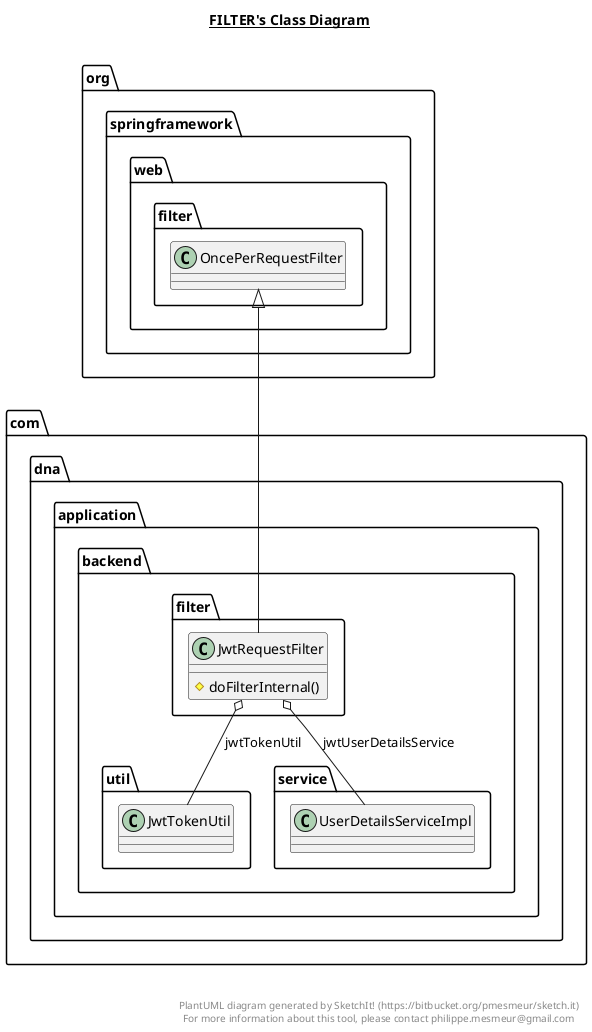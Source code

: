 @startuml

title __FILTER's Class Diagram__\n

  namespace com.dna.application.backend {
    namespace filter {
      class com.dna.application.backend.filter.JwtRequestFilter {
          # doFilterInternal()
      }
    }
  }
  

  com.dna.application.backend.filter.JwtRequestFilter -up-|> org.springframework.web.filter.OncePerRequestFilter
  com.dna.application.backend.filter.JwtRequestFilter o-- com.dna.application.backend.util.JwtTokenUtil : jwtTokenUtil
  com.dna.application.backend.filter.JwtRequestFilter o-- com.dna.application.backend.service.UserDetailsServiceImpl : jwtUserDetailsService


right footer


PlantUML diagram generated by SketchIt! (https://bitbucket.org/pmesmeur/sketch.it)
For more information about this tool, please contact philippe.mesmeur@gmail.com
endfooter

@enduml
